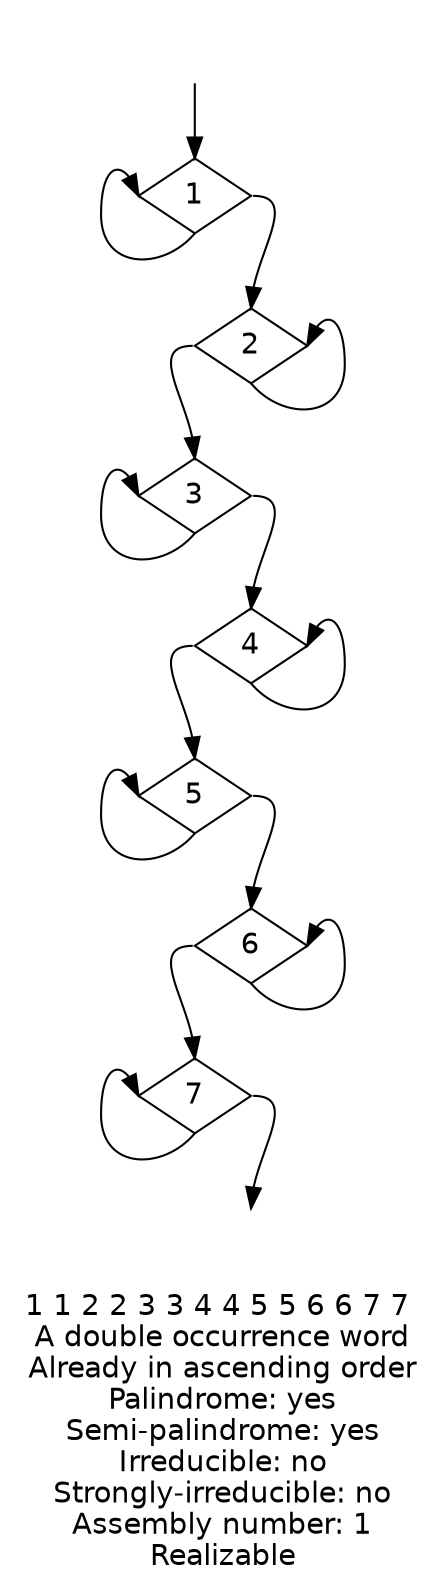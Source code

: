 digraph {
fontname="Helvetica"
node [fontname="Helvetica"]
node [shape=diamond]
label="1 1 2 2 3 3 4 4 5 5 6 6 7 7 \nA double occurrence word\nAlready in ascending order\nPalindrome: yes\nSemi-palindrome: yes\nIrreducible: no\nStrongly-irreducible: no\nAssembly number: 1\nRealizable\n"
a [style="invis"]
b [style="invis"]
a:s -> 1:n
1:s -> 1:w
1:e -> 2:n
2:s -> 2:e
2:w -> 3:n
3:s -> 3:w
3:e -> 4:n
4:s -> 4:e
4:w -> 5:n
5:s -> 5:w
5:e -> 6:n
6:s -> 6:e
6:w -> 7:n
7:s -> 7:w
7:e -> b:n
}
